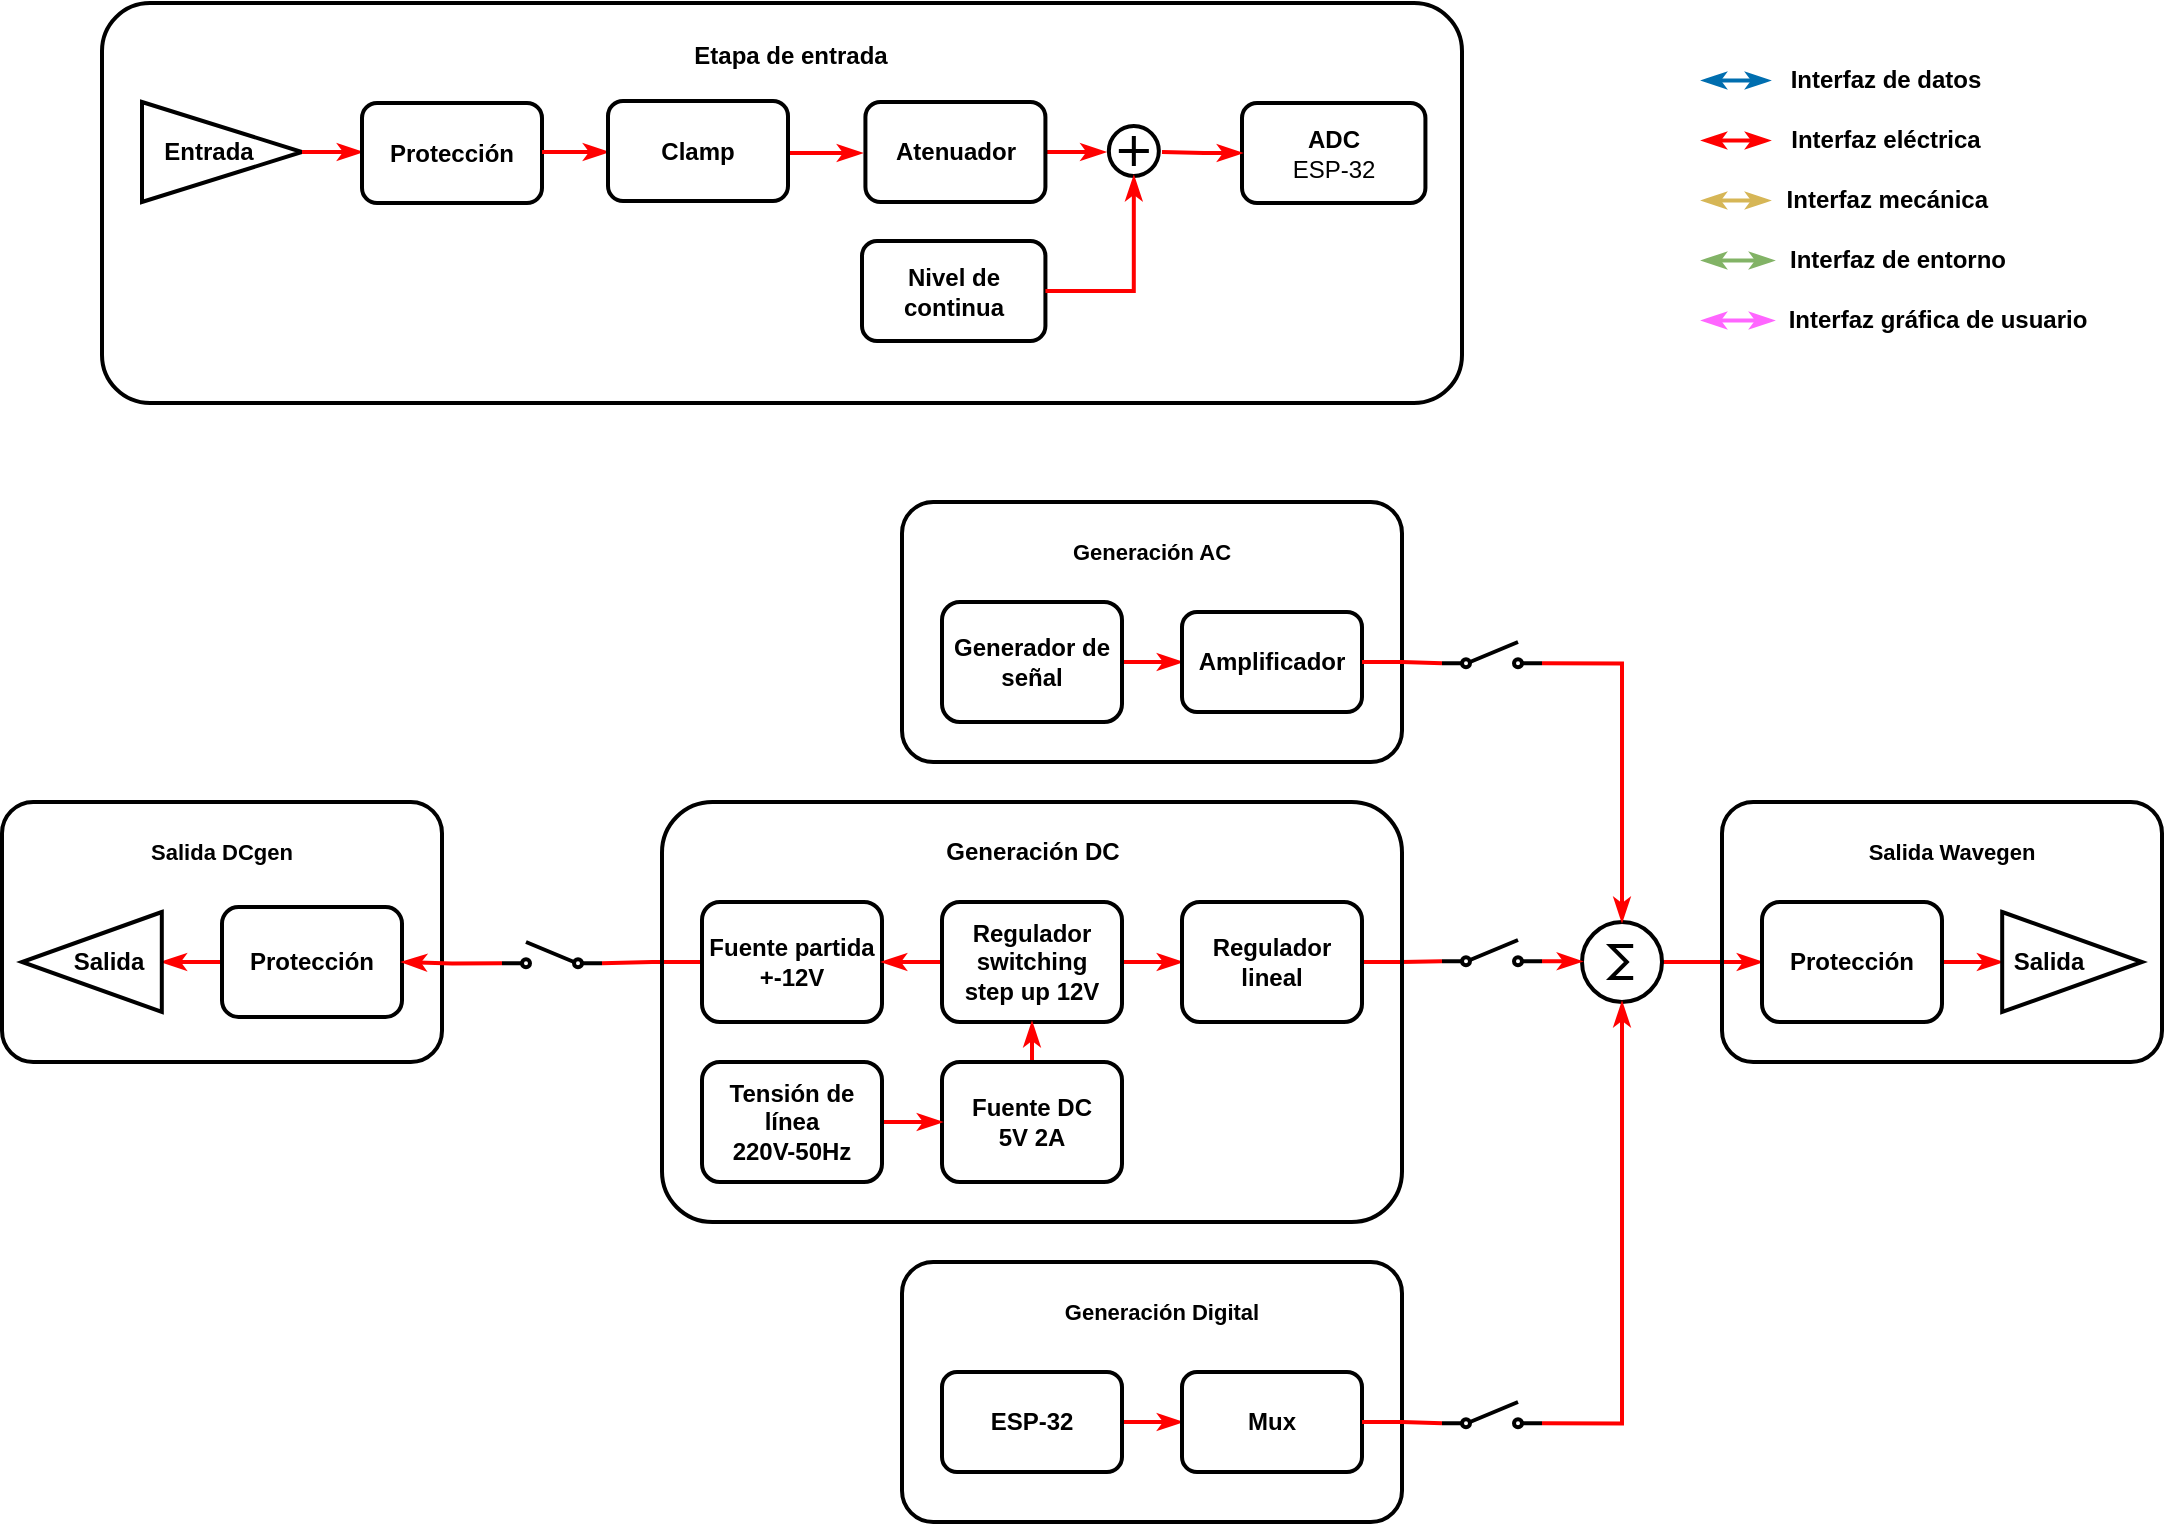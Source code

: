 <mxfile version="24.6.4" type="device">
  <diagram name="Page-1" id="zk0mCJkp-1b9WvKIStD7">
    <mxGraphModel dx="2062" dy="1731" grid="1" gridSize="10" guides="1" tooltips="1" connect="1" arrows="1" fold="1" page="1" pageScale="1" pageWidth="827" pageHeight="1169" math="0" shadow="0">
      <root>
        <mxCell id="0" />
        <mxCell id="1" parent="0" />
        <mxCell id="MO0MTmcoxJa9fAxqIM6j-44" value="" style="group" parent="1" vertex="1" connectable="0">
          <mxGeometry x="480" y="-175.75" width="200" height="150" as="geometry" />
        </mxCell>
        <mxCell id="MO0MTmcoxJa9fAxqIM6j-1" style="edgeStyle=orthogonalEdgeStyle;rounded=0;orthogonalLoop=1;jettySize=auto;html=1;exitX=0;exitY=0.5;exitDx=0;exitDy=0;startArrow=classicThin;startFill=1;endArrow=classicThin;endFill=1;strokeWidth=2;fillColor=#1ba1e2;strokeColor=#006EAF;" parent="MO0MTmcoxJa9fAxqIM6j-44" source="MO0MTmcoxJa9fAxqIM6j-2" edge="1">
          <mxGeometry relative="1" as="geometry">
            <mxPoint y="15" as="targetPoint" />
          </mxGeometry>
        </mxCell>
        <mxCell id="MO0MTmcoxJa9fAxqIM6j-2" value="&lt;b&gt;Interfaz de datos&lt;/b&gt;" style="text;html=1;strokeColor=none;fillColor=none;align=center;verticalAlign=middle;whiteSpace=wrap;rounded=0;" parent="MO0MTmcoxJa9fAxqIM6j-44" vertex="1">
          <mxGeometry x="34" width="116" height="30" as="geometry" />
        </mxCell>
        <mxCell id="MO0MTmcoxJa9fAxqIM6j-3" style="edgeStyle=orthogonalEdgeStyle;rounded=0;orthogonalLoop=1;jettySize=auto;html=1;exitX=0;exitY=0.5;exitDx=0;exitDy=0;startArrow=classicThin;startFill=1;endArrow=classicThin;endFill=1;strokeWidth=2;fillColor=#e51400;strokeColor=#ff0000;" parent="MO0MTmcoxJa9fAxqIM6j-44" source="MO0MTmcoxJa9fAxqIM6j-4" edge="1">
          <mxGeometry relative="1" as="geometry">
            <mxPoint y="45" as="targetPoint" />
          </mxGeometry>
        </mxCell>
        <mxCell id="MO0MTmcoxJa9fAxqIM6j-4" value="&lt;b&gt;Interfaz eléctrica&lt;/b&gt;" style="text;html=1;strokeColor=none;fillColor=none;align=center;verticalAlign=middle;whiteSpace=wrap;rounded=0;" parent="MO0MTmcoxJa9fAxqIM6j-44" vertex="1">
          <mxGeometry x="34" y="30" width="116" height="30" as="geometry" />
        </mxCell>
        <mxCell id="MO0MTmcoxJa9fAxqIM6j-5" style="edgeStyle=orthogonalEdgeStyle;rounded=0;orthogonalLoop=1;jettySize=auto;html=1;exitX=0;exitY=0.5;exitDx=0;exitDy=0;startArrow=classicThin;startFill=1;endArrow=classicThin;endFill=1;strokeWidth=2;fillColor=#fff2cc;strokeColor=#d6b656;gradientColor=#ffd966;" parent="MO0MTmcoxJa9fAxqIM6j-44" source="MO0MTmcoxJa9fAxqIM6j-6" edge="1">
          <mxGeometry relative="1" as="geometry">
            <mxPoint y="75" as="targetPoint" />
          </mxGeometry>
        </mxCell>
        <mxCell id="MO0MTmcoxJa9fAxqIM6j-6" value="&lt;b&gt;Interfaz mecánica&amp;nbsp;&amp;nbsp;&lt;/b&gt;" style="text;html=1;strokeColor=none;fillColor=none;align=center;verticalAlign=middle;whiteSpace=wrap;rounded=0;" parent="MO0MTmcoxJa9fAxqIM6j-44" vertex="1">
          <mxGeometry x="34" y="60" width="124" height="30" as="geometry" />
        </mxCell>
        <mxCell id="MO0MTmcoxJa9fAxqIM6j-7" style="edgeStyle=orthogonalEdgeStyle;rounded=0;orthogonalLoop=1;jettySize=auto;html=1;exitX=0;exitY=0.5;exitDx=0;exitDy=0;startArrow=classicThin;startFill=1;endArrow=classicThin;endFill=1;strokeWidth=2;fillColor=#d5e8d4;strokeColor=#82b366;" parent="MO0MTmcoxJa9fAxqIM6j-44" source="MO0MTmcoxJa9fAxqIM6j-8" edge="1">
          <mxGeometry relative="1" as="geometry">
            <mxPoint y="105" as="targetPoint" />
          </mxGeometry>
        </mxCell>
        <mxCell id="MO0MTmcoxJa9fAxqIM6j-8" value="&lt;b&gt;Interfaz de entorno&lt;/b&gt;" style="text;html=1;strokeColor=none;fillColor=none;align=center;verticalAlign=middle;whiteSpace=wrap;rounded=0;" parent="MO0MTmcoxJa9fAxqIM6j-44" vertex="1">
          <mxGeometry x="36" y="90" width="124" height="30" as="geometry" />
        </mxCell>
        <mxCell id="MO0MTmcoxJa9fAxqIM6j-9" style="edgeStyle=orthogonalEdgeStyle;rounded=0;orthogonalLoop=1;jettySize=auto;html=1;exitX=0;exitY=0.5;exitDx=0;exitDy=0;startArrow=classicThin;startFill=1;endArrow=classicThin;endFill=1;strokeWidth=2;fillColor=#e1d5e7;strokeColor=#FF66FF;" parent="MO0MTmcoxJa9fAxqIM6j-44" source="MO0MTmcoxJa9fAxqIM6j-10" edge="1">
          <mxGeometry relative="1" as="geometry">
            <mxPoint y="135" as="targetPoint" />
          </mxGeometry>
        </mxCell>
        <mxCell id="MO0MTmcoxJa9fAxqIM6j-10" value="&lt;b&gt;Interfaz gráfica de usuario&lt;/b&gt;" style="text;html=1;strokeColor=none;fillColor=none;align=center;verticalAlign=middle;whiteSpace=wrap;rounded=0;" parent="MO0MTmcoxJa9fAxqIM6j-44" vertex="1">
          <mxGeometry x="36" y="120" width="164" height="30" as="geometry" />
        </mxCell>
        <mxCell id="MO0MTmcoxJa9fAxqIM6j-113" style="edgeStyle=orthogonalEdgeStyle;rounded=0;orthogonalLoop=1;jettySize=auto;html=1;exitX=1;exitY=0.5;exitDx=0;exitDy=0;exitPerimeter=0;entryX=0;entryY=0.5;entryDx=0;entryDy=0;strokeColor=#ff0000;strokeWidth=2;align=center;verticalAlign=middle;fontFamily=Helvetica;fontSize=11;fontColor=default;labelBackgroundColor=default;endArrow=classicThin;endFill=1;" parent="1" source="MO0MTmcoxJa9fAxqIM6j-79" target="MO0MTmcoxJa9fAxqIM6j-101" edge="1">
          <mxGeometry relative="1" as="geometry" />
        </mxCell>
        <mxCell id="MO0MTmcoxJa9fAxqIM6j-79" value="" style="verticalLabelPosition=bottom;shadow=0;dashed=0;align=center;html=1;verticalAlign=top;shape=mxgraph.electrical.abstract.sum;strokeColor=default;strokeWidth=2;fontFamily=Helvetica;fontSize=11;fontColor=default;labelBackgroundColor=default;fillColor=default;" parent="1" vertex="1">
          <mxGeometry x="420" y="260" width="40" height="40" as="geometry" />
        </mxCell>
        <mxCell id="MO0MTmcoxJa9fAxqIM6j-84" value="" style="group" parent="1" vertex="1" connectable="0">
          <mxGeometry x="80" y="430" width="250" height="130" as="geometry" />
        </mxCell>
        <mxCell id="MO0MTmcoxJa9fAxqIM6j-68" value="" style="rounded=1;whiteSpace=wrap;html=1;strokeWidth=2;fillColor=none;fontStyle=1;arcSize=12;" parent="MO0MTmcoxJa9fAxqIM6j-84" vertex="1">
          <mxGeometry width="250" height="130" as="geometry" />
        </mxCell>
        <mxCell id="MO0MTmcoxJa9fAxqIM6j-78" style="edgeStyle=orthogonalEdgeStyle;rounded=0;orthogonalLoop=1;jettySize=auto;html=1;exitX=1;exitY=0.5;exitDx=0;exitDy=0;entryX=0;entryY=0.5;entryDx=0;entryDy=0;strokeColor=#ff0000;strokeWidth=2;align=center;verticalAlign=middle;fontFamily=Helvetica;fontSize=11;fontColor=default;labelBackgroundColor=default;endArrow=classicThin;endFill=1;" parent="MO0MTmcoxJa9fAxqIM6j-84" source="MO0MTmcoxJa9fAxqIM6j-70" target="MO0MTmcoxJa9fAxqIM6j-71" edge="1">
          <mxGeometry relative="1" as="geometry" />
        </mxCell>
        <mxCell id="MO0MTmcoxJa9fAxqIM6j-70" value="ESP-32" style="rounded=1;whiteSpace=wrap;html=1;strokeWidth=2;fillColor=none;fontStyle=1" parent="MO0MTmcoxJa9fAxqIM6j-84" vertex="1">
          <mxGeometry x="20" y="55" width="90" height="50" as="geometry" />
        </mxCell>
        <mxCell id="MO0MTmcoxJa9fAxqIM6j-71" value="Mux" style="rounded=1;whiteSpace=wrap;html=1;strokeWidth=2;fillColor=none;fontStyle=1" parent="MO0MTmcoxJa9fAxqIM6j-84" vertex="1">
          <mxGeometry x="140" y="55" width="90" height="50" as="geometry" />
        </mxCell>
        <mxCell id="MO0MTmcoxJa9fAxqIM6j-72" value="Generación Digital" style="text;html=1;align=center;verticalAlign=middle;whiteSpace=wrap;rounded=0;fontFamily=Helvetica;fontSize=11;fontColor=default;labelBackgroundColor=default;fontStyle=1" parent="MO0MTmcoxJa9fAxqIM6j-84" vertex="1">
          <mxGeometry x="80" y="10" width="100" height="30" as="geometry" />
        </mxCell>
        <mxCell id="MO0MTmcoxJa9fAxqIM6j-97" value="" style="group" parent="1" vertex="1" connectable="0">
          <mxGeometry x="80" y="50" width="250" height="130" as="geometry" />
        </mxCell>
        <mxCell id="MO0MTmcoxJa9fAxqIM6j-23" value="" style="rounded=1;whiteSpace=wrap;html=1;strokeWidth=2;fillColor=none;fontStyle=1;arcSize=12;" parent="MO0MTmcoxJa9fAxqIM6j-97" vertex="1">
          <mxGeometry width="250" height="130" as="geometry" />
        </mxCell>
        <mxCell id="MO0MTmcoxJa9fAxqIM6j-36" style="edgeStyle=orthogonalEdgeStyle;rounded=0;orthogonalLoop=1;jettySize=auto;html=1;exitX=1;exitY=0.5;exitDx=0;exitDy=0;fillColor=#f8cecc;strokeColor=#ff0000;strokeWidth=2;endArrow=classicThin;endFill=1;" parent="MO0MTmcoxJa9fAxqIM6j-97" source="MO0MTmcoxJa9fAxqIM6j-38" edge="1">
          <mxGeometry relative="1" as="geometry">
            <mxPoint x="140" y="80" as="targetPoint" />
          </mxGeometry>
        </mxCell>
        <mxCell id="MO0MTmcoxJa9fAxqIM6j-38" value="Generador de señal" style="rounded=1;whiteSpace=wrap;html=1;strokeWidth=2;fillColor=none;fontStyle=1" parent="MO0MTmcoxJa9fAxqIM6j-97" vertex="1">
          <mxGeometry x="20" y="50" width="90" height="60" as="geometry" />
        </mxCell>
        <mxCell id="MO0MTmcoxJa9fAxqIM6j-43" value="Generación AC" style="text;html=1;align=center;verticalAlign=middle;whiteSpace=wrap;rounded=0;fontFamily=Helvetica;fontSize=11;fontColor=default;labelBackgroundColor=default;fontStyle=1" parent="MO0MTmcoxJa9fAxqIM6j-97" vertex="1">
          <mxGeometry x="75" y="10" width="100" height="30" as="geometry" />
        </mxCell>
        <mxCell id="MO0MTmcoxJa9fAxqIM6j-73" value="Amplificador" style="rounded=1;whiteSpace=wrap;html=1;strokeWidth=2;fillColor=none;fontStyle=1" parent="MO0MTmcoxJa9fAxqIM6j-97" vertex="1">
          <mxGeometry x="140" y="55" width="90" height="50" as="geometry" />
        </mxCell>
        <mxCell id="MO0MTmcoxJa9fAxqIM6j-104" value="" style="html=1;shape=mxgraph.electrical.electro-mechanical.singleSwitch;aspect=fixed;elSwitchState=off;shadow=0;dashed=0;strokeColor=default;strokeWidth=2;align=center;verticalAlign=top;fontFamily=Helvetica;fontSize=11;fontColor=default;labelBackgroundColor=default;fillColor=default;" parent="1" vertex="1">
          <mxGeometry x="350" y="269" width="50" height="13.33" as="geometry" />
        </mxCell>
        <mxCell id="MO0MTmcoxJa9fAxqIM6j-105" style="edgeStyle=orthogonalEdgeStyle;rounded=0;orthogonalLoop=1;jettySize=auto;html=1;exitX=1;exitY=0.5;exitDx=0;exitDy=0;entryX=0;entryY=0.8;entryDx=0;entryDy=0;strokeColor=#ff0000;strokeWidth=2;align=center;verticalAlign=middle;fontFamily=Helvetica;fontSize=11;fontColor=default;labelBackgroundColor=default;endArrow=none;endFill=0;" parent="1" source="MO0MTmcoxJa9fAxqIM6j-16" target="MO0MTmcoxJa9fAxqIM6j-104" edge="1">
          <mxGeometry relative="1" as="geometry" />
        </mxCell>
        <mxCell id="MO0MTmcoxJa9fAxqIM6j-106" style="edgeStyle=orthogonalEdgeStyle;rounded=0;orthogonalLoop=1;jettySize=auto;html=1;exitX=1;exitY=0.8;exitDx=0;exitDy=0;entryX=0;entryY=0.5;entryDx=0;entryDy=0;entryPerimeter=0;strokeColor=#ff0000;strokeWidth=2;align=center;verticalAlign=middle;fontFamily=Helvetica;fontSize=11;fontColor=default;labelBackgroundColor=default;endArrow=classicThin;endFill=1;" parent="1" source="MO0MTmcoxJa9fAxqIM6j-104" target="MO0MTmcoxJa9fAxqIM6j-79" edge="1">
          <mxGeometry relative="1" as="geometry" />
        </mxCell>
        <mxCell id="MO0MTmcoxJa9fAxqIM6j-107" value="" style="html=1;shape=mxgraph.electrical.electro-mechanical.singleSwitch;aspect=fixed;elSwitchState=off;shadow=0;dashed=0;strokeColor=default;strokeWidth=2;align=center;verticalAlign=top;fontFamily=Helvetica;fontSize=11;fontColor=default;labelBackgroundColor=default;fillColor=default;" parent="1" vertex="1">
          <mxGeometry x="350" y="500" width="50" height="13.33" as="geometry" />
        </mxCell>
        <mxCell id="MO0MTmcoxJa9fAxqIM6j-108" style="edgeStyle=orthogonalEdgeStyle;rounded=0;orthogonalLoop=1;jettySize=auto;html=1;exitX=1;exitY=0.8;exitDx=0;exitDy=0;entryX=0.5;entryY=1;entryDx=0;entryDy=0;entryPerimeter=0;strokeColor=#ff0000;strokeWidth=2;align=center;verticalAlign=middle;fontFamily=Helvetica;fontSize=11;fontColor=default;labelBackgroundColor=default;endArrow=classicThin;endFill=1;" parent="1" source="MO0MTmcoxJa9fAxqIM6j-107" target="MO0MTmcoxJa9fAxqIM6j-79" edge="1">
          <mxGeometry relative="1" as="geometry" />
        </mxCell>
        <mxCell id="MO0MTmcoxJa9fAxqIM6j-109" style="edgeStyle=orthogonalEdgeStyle;rounded=0;orthogonalLoop=1;jettySize=auto;html=1;exitX=1;exitY=0.5;exitDx=0;exitDy=0;entryX=0;entryY=0.8;entryDx=0;entryDy=0;strokeColor=#ff0000;strokeWidth=2;align=center;verticalAlign=middle;fontFamily=Helvetica;fontSize=11;fontColor=default;labelBackgroundColor=default;endArrow=none;endFill=0;" parent="1" source="MO0MTmcoxJa9fAxqIM6j-71" target="MO0MTmcoxJa9fAxqIM6j-107" edge="1">
          <mxGeometry relative="1" as="geometry" />
        </mxCell>
        <mxCell id="MO0MTmcoxJa9fAxqIM6j-110" value="" style="html=1;shape=mxgraph.electrical.electro-mechanical.singleSwitch;aspect=fixed;elSwitchState=off;shadow=0;dashed=0;strokeColor=default;strokeWidth=2;align=center;verticalAlign=top;fontFamily=Helvetica;fontSize=11;fontColor=default;labelBackgroundColor=default;fillColor=default;" parent="1" vertex="1">
          <mxGeometry x="350" y="120" width="50" height="13.33" as="geometry" />
        </mxCell>
        <mxCell id="MO0MTmcoxJa9fAxqIM6j-111" style="edgeStyle=orthogonalEdgeStyle;rounded=0;orthogonalLoop=1;jettySize=auto;html=1;exitX=1;exitY=0.5;exitDx=0;exitDy=0;entryX=0;entryY=0.8;entryDx=0;entryDy=0;strokeColor=#ff0000;strokeWidth=2;align=center;verticalAlign=middle;fontFamily=Helvetica;fontSize=11;fontColor=default;labelBackgroundColor=default;endArrow=none;endFill=0;" parent="1" source="MO0MTmcoxJa9fAxqIM6j-73" target="MO0MTmcoxJa9fAxqIM6j-110" edge="1">
          <mxGeometry relative="1" as="geometry" />
        </mxCell>
        <mxCell id="MO0MTmcoxJa9fAxqIM6j-112" style="edgeStyle=orthogonalEdgeStyle;rounded=0;orthogonalLoop=1;jettySize=auto;html=1;exitX=1;exitY=0.8;exitDx=0;exitDy=0;entryX=0.5;entryY=0;entryDx=0;entryDy=0;entryPerimeter=0;strokeColor=#ff0000;strokeWidth=2;align=center;verticalAlign=middle;fontFamily=Helvetica;fontSize=11;fontColor=default;labelBackgroundColor=default;endArrow=classicThin;endFill=1;" parent="1" source="MO0MTmcoxJa9fAxqIM6j-110" target="MO0MTmcoxJa9fAxqIM6j-79" edge="1">
          <mxGeometry relative="1" as="geometry" />
        </mxCell>
        <mxCell id="MO0MTmcoxJa9fAxqIM6j-148" value="" style="group" parent="1" vertex="1" connectable="0">
          <mxGeometry x="490" y="200" width="230" height="130" as="geometry" />
        </mxCell>
        <mxCell id="MO0MTmcoxJa9fAxqIM6j-99" value="" style="rounded=1;whiteSpace=wrap;html=1;strokeWidth=2;fillColor=none;fontStyle=1;arcSize=12;container=0;" parent="MO0MTmcoxJa9fAxqIM6j-148" vertex="1">
          <mxGeometry width="220" height="130" as="geometry" />
        </mxCell>
        <mxCell id="MO0MTmcoxJa9fAxqIM6j-147" style="edgeStyle=orthogonalEdgeStyle;rounded=0;orthogonalLoop=1;jettySize=auto;html=1;exitX=1;exitY=0.5;exitDx=0;exitDy=0;entryX=0;entryY=0.5;entryDx=0;entryDy=0;strokeColor=#ff0000;strokeWidth=2;align=center;verticalAlign=middle;fontFamily=Helvetica;fontSize=11;fontColor=default;labelBackgroundColor=default;endArrow=classicThin;endFill=1;" parent="MO0MTmcoxJa9fAxqIM6j-148" source="MO0MTmcoxJa9fAxqIM6j-101" target="MO0MTmcoxJa9fAxqIM6j-143" edge="1">
          <mxGeometry relative="1" as="geometry" />
        </mxCell>
        <mxCell id="MO0MTmcoxJa9fAxqIM6j-101" value="Protección" style="rounded=1;whiteSpace=wrap;html=1;strokeWidth=2;fillColor=none;fontStyle=1" parent="MO0MTmcoxJa9fAxqIM6j-148" vertex="1">
          <mxGeometry x="20" y="50" width="90" height="60" as="geometry" />
        </mxCell>
        <mxCell id="MO0MTmcoxJa9fAxqIM6j-102" value="Salida Wavegen" style="text;html=1;align=center;verticalAlign=middle;whiteSpace=wrap;rounded=0;fontFamily=Helvetica;fontSize=11;fontColor=default;labelBackgroundColor=default;fontStyle=1" parent="MO0MTmcoxJa9fAxqIM6j-148" vertex="1">
          <mxGeometry x="65" y="10" width="100" height="30" as="geometry" />
        </mxCell>
        <mxCell id="MO0MTmcoxJa9fAxqIM6j-145" value="" style="group" parent="MO0MTmcoxJa9fAxqIM6j-148" vertex="1" connectable="0">
          <mxGeometry x="120" y="55" width="90" height="50" as="geometry" />
        </mxCell>
        <mxCell id="MO0MTmcoxJa9fAxqIM6j-144" value="&lt;font style=&quot;font-size: 12px;&quot;&gt;Salida&lt;/font&gt;" style="text;html=1;align=center;verticalAlign=middle;whiteSpace=wrap;rounded=0;fontFamily=Helvetica;fontSize=11;fontColor=default;labelBackgroundColor=default;fontStyle=1" parent="MO0MTmcoxJa9fAxqIM6j-145" vertex="1">
          <mxGeometry y="10" width="87.379" height="30" as="geometry" />
        </mxCell>
        <mxCell id="MO0MTmcoxJa9fAxqIM6j-143" value="" style="triangle;whiteSpace=wrap;html=1;shadow=0;dashed=0;strokeColor=default;strokeWidth=2;align=center;verticalAlign=top;fontFamily=Helvetica;fontSize=11;fontColor=default;labelBackgroundColor=default;fillColor=none;" parent="MO0MTmcoxJa9fAxqIM6j-145" vertex="1">
          <mxGeometry x="20.097" width="69.903" height="50" as="geometry" />
        </mxCell>
        <mxCell id="MO0MTmcoxJa9fAxqIM6j-154" value="" style="group" parent="1" vertex="1" connectable="0">
          <mxGeometry x="-370" y="200" width="220" height="130" as="geometry" />
        </mxCell>
        <mxCell id="MO0MTmcoxJa9fAxqIM6j-116" value="" style="rounded=1;whiteSpace=wrap;html=1;strokeWidth=2;fillColor=none;fontStyle=1;arcSize=12;" parent="MO0MTmcoxJa9fAxqIM6j-154" vertex="1">
          <mxGeometry width="220" height="130" as="geometry" />
        </mxCell>
        <mxCell id="MO0MTmcoxJa9fAxqIM6j-153" style="edgeStyle=orthogonalEdgeStyle;rounded=0;orthogonalLoop=1;jettySize=auto;html=1;exitX=0;exitY=0.5;exitDx=0;exitDy=0;entryX=1;entryY=0.5;entryDx=0;entryDy=0;strokeColor=#ff0000;strokeWidth=2;align=center;verticalAlign=middle;fontFamily=Helvetica;fontSize=11;fontColor=default;labelBackgroundColor=default;endArrow=classicThin;endFill=1;" parent="MO0MTmcoxJa9fAxqIM6j-154" source="MO0MTmcoxJa9fAxqIM6j-117" target="MO0MTmcoxJa9fAxqIM6j-151" edge="1">
          <mxGeometry relative="1" as="geometry" />
        </mxCell>
        <mxCell id="MO0MTmcoxJa9fAxqIM6j-117" value="Protección" style="rounded=1;whiteSpace=wrap;html=1;strokeWidth=2;fillColor=none;fontStyle=1" parent="MO0MTmcoxJa9fAxqIM6j-154" vertex="1">
          <mxGeometry x="110" y="52.5" width="90" height="55" as="geometry" />
        </mxCell>
        <mxCell id="MO0MTmcoxJa9fAxqIM6j-118" value="Salida DCgen" style="text;html=1;align=center;verticalAlign=middle;whiteSpace=wrap;rounded=0;fontFamily=Helvetica;fontSize=11;fontColor=default;labelBackgroundColor=default;fontStyle=1" parent="MO0MTmcoxJa9fAxqIM6j-154" vertex="1">
          <mxGeometry x="60" y="10" width="100" height="30" as="geometry" />
        </mxCell>
        <mxCell id="MO0MTmcoxJa9fAxqIM6j-152" value="" style="group" parent="MO0MTmcoxJa9fAxqIM6j-154" vertex="1" connectable="0">
          <mxGeometry x="9.997" y="55" width="87.382" height="50" as="geometry" />
        </mxCell>
        <mxCell id="MO0MTmcoxJa9fAxqIM6j-150" value="&lt;font style=&quot;font-size: 12px;&quot;&gt;Salida&lt;/font&gt;" style="text;html=1;align=center;verticalAlign=middle;whiteSpace=wrap;rounded=0;fontFamily=Helvetica;fontSize=11;fontColor=default;labelBackgroundColor=default;fontStyle=1" parent="MO0MTmcoxJa9fAxqIM6j-152" vertex="1">
          <mxGeometry x="0.003" y="10" width="87.379" height="30" as="geometry" />
        </mxCell>
        <mxCell id="MO0MTmcoxJa9fAxqIM6j-151" value="" style="triangle;whiteSpace=wrap;html=1;shadow=0;dashed=0;strokeColor=default;strokeWidth=2;align=center;verticalAlign=top;fontFamily=Helvetica;fontSize=11;fontColor=default;labelBackgroundColor=default;fillColor=none;flipH=1;" parent="MO0MTmcoxJa9fAxqIM6j-152" vertex="1">
          <mxGeometry width="69.903" height="50" as="geometry" />
        </mxCell>
        <mxCell id="MO0MTmcoxJa9fAxqIM6j-158" style="edgeStyle=orthogonalEdgeStyle;rounded=0;orthogonalLoop=1;jettySize=auto;html=1;exitX=0;exitY=0.8;exitDx=0;exitDy=0;entryX=1;entryY=0.5;entryDx=0;entryDy=0;strokeColor=#ff0000;strokeWidth=2;align=center;verticalAlign=middle;fontFamily=Helvetica;fontSize=11;fontColor=default;labelBackgroundColor=default;endArrow=classicThin;endFill=1;" parent="1" source="MO0MTmcoxJa9fAxqIM6j-155" target="MO0MTmcoxJa9fAxqIM6j-117" edge="1">
          <mxGeometry relative="1" as="geometry" />
        </mxCell>
        <mxCell id="MO0MTmcoxJa9fAxqIM6j-155" value="" style="html=1;shape=mxgraph.electrical.electro-mechanical.singleSwitch;aspect=fixed;elSwitchState=off;shadow=0;dashed=0;strokeColor=default;strokeWidth=2;align=center;verticalAlign=top;fontFamily=Helvetica;fontSize=11;fontColor=default;labelBackgroundColor=default;fillColor=default;flipH=1;" parent="1" vertex="1">
          <mxGeometry x="-120" y="270" width="50" height="13.33" as="geometry" />
        </mxCell>
        <mxCell id="MO0MTmcoxJa9fAxqIM6j-157" style="edgeStyle=orthogonalEdgeStyle;rounded=0;orthogonalLoop=1;jettySize=auto;html=1;exitX=0;exitY=0.5;exitDx=0;exitDy=0;entryX=1;entryY=0.8;entryDx=0;entryDy=0;strokeColor=#ff0000;strokeWidth=2;align=center;verticalAlign=middle;fontFamily=Helvetica;fontSize=11;fontColor=default;labelBackgroundColor=default;endArrow=none;endFill=0;" parent="1" source="MO0MTmcoxJa9fAxqIM6j-11" target="MO0MTmcoxJa9fAxqIM6j-155" edge="1">
          <mxGeometry relative="1" as="geometry" />
        </mxCell>
        <mxCell id="vcFAt-UVT7htsPsE0Bor-9" value="" style="group" parent="1" vertex="1" connectable="0">
          <mxGeometry x="-320" y="-199.5" width="680" height="200" as="geometry" />
        </mxCell>
        <mxCell id="vcFAt-UVT7htsPsE0Bor-5" value="" style="group" parent="vcFAt-UVT7htsPsE0Bor-9" vertex="1" connectable="0">
          <mxGeometry x="10" y="49.5" width="90" height="50" as="geometry" />
        </mxCell>
        <mxCell id="vcFAt-UVT7htsPsE0Bor-6" value="&lt;font style=&quot;font-size: 12px;&quot;&gt;Entrada&lt;/font&gt;" style="text;html=1;align=center;verticalAlign=middle;whiteSpace=wrap;rounded=0;fontFamily=Helvetica;fontSize=11;fontColor=default;labelBackgroundColor=default;fontStyle=1" parent="vcFAt-UVT7htsPsE0Bor-5" vertex="1">
          <mxGeometry y="10" width="87.379" height="30" as="geometry" />
        </mxCell>
        <mxCell id="vcFAt-UVT7htsPsE0Bor-7" value="" style="triangle;whiteSpace=wrap;html=1;shadow=0;dashed=0;strokeColor=default;strokeWidth=2;align=center;verticalAlign=top;fontFamily=Helvetica;fontSize=11;fontColor=default;labelBackgroundColor=default;fillColor=none;" parent="vcFAt-UVT7htsPsE0Bor-5" vertex="1">
          <mxGeometry x="10" width="80" height="50" as="geometry" />
        </mxCell>
        <mxCell id="vcFAt-UVT7htsPsE0Bor-8" style="edgeStyle=orthogonalEdgeStyle;rounded=0;orthogonalLoop=1;jettySize=auto;html=1;exitX=1;exitY=0.5;exitDx=0;exitDy=0;entryX=0;entryY=0.5;entryDx=0;entryDy=0;strokeColor=#ff0000;endArrow=classicThin;endFill=1;strokeWidth=2;" parent="vcFAt-UVT7htsPsE0Bor-9" source="vcFAt-UVT7htsPsE0Bor-7" target="MO0MTmcoxJa9fAxqIM6j-122" edge="1">
          <mxGeometry relative="1" as="geometry" />
        </mxCell>
        <mxCell id="MO0MTmcoxJa9fAxqIM6j-48" value="" style="rounded=1;whiteSpace=wrap;html=1;strokeWidth=2;fillColor=none;fontStyle=1;arcSize=12;" parent="vcFAt-UVT7htsPsE0Bor-9" vertex="1">
          <mxGeometry width="680" height="200" as="geometry" />
        </mxCell>
        <mxCell id="MO0MTmcoxJa9fAxqIM6j-51" value="Etapa de entrada" style="text;html=1;align=center;verticalAlign=middle;whiteSpace=wrap;rounded=0;fontStyle=1" parent="vcFAt-UVT7htsPsE0Bor-9" vertex="1">
          <mxGeometry x="263.289" width="163.421" height="52.5" as="geometry" />
        </mxCell>
        <mxCell id="MO0MTmcoxJa9fAxqIM6j-12" value="ADC&lt;div&gt;&lt;span style=&quot;font-weight: normal;&quot;&gt;ESP-32&lt;/span&gt;&lt;/div&gt;" style="rounded=1;whiteSpace=wrap;html=1;strokeWidth=2;fillColor=none;fontStyle=1" parent="vcFAt-UVT7htsPsE0Bor-9" vertex="1">
          <mxGeometry x="570" y="50" width="91.71" height="50" as="geometry" />
        </mxCell>
        <mxCell id="MO0MTmcoxJa9fAxqIM6j-122" value="Protección" style="rounded=1;whiteSpace=wrap;html=1;strokeWidth=2;fillColor=none;fontStyle=1" parent="vcFAt-UVT7htsPsE0Bor-9" vertex="1">
          <mxGeometry x="130" y="50" width="90" height="50" as="geometry" />
        </mxCell>
        <mxCell id="Rxc9c6r2OKiuK_paZ7QG-3" style="edgeStyle=orthogonalEdgeStyle;rounded=0;orthogonalLoop=1;jettySize=auto;html=1;exitX=1;exitY=0.5;exitDx=0;exitDy=0;entryX=0;entryY=0.5;entryDx=0;entryDy=0;endArrow=classicThin;endFill=1;strokeColor=#ff0000;strokeWidth=2;" parent="vcFAt-UVT7htsPsE0Bor-9" target="MO0MTmcoxJa9fAxqIM6j-12" edge="1">
          <mxGeometry relative="1" as="geometry">
            <mxPoint x="530" y="74.5" as="sourcePoint" />
          </mxGeometry>
        </mxCell>
        <mxCell id="Bn5OjJaaq3ThPJvkpugv-4" value="Nivel de continua" style="rounded=1;whiteSpace=wrap;html=1;strokeWidth=2;fillColor=none;fontStyle=1" parent="vcFAt-UVT7htsPsE0Bor-9" vertex="1">
          <mxGeometry x="380" y="119" width="91.71" height="50" as="geometry" />
        </mxCell>
        <mxCell id="Bn5OjJaaq3ThPJvkpugv-5" value="" style="verticalLabelPosition=bottom;shadow=0;dashed=0;align=center;html=1;verticalAlign=top;shape=mxgraph.electrical.abstract.summation_point;fontFamily=Helvetica;fontSize=11;fontColor=default;labelBackgroundColor=default;strokeWidth=2;" parent="vcFAt-UVT7htsPsE0Bor-9" vertex="1">
          <mxGeometry x="503.42" y="61.5" width="25" height="25" as="geometry" />
        </mxCell>
        <mxCell id="Bn5OjJaaq3ThPJvkpugv-6" style="edgeStyle=orthogonalEdgeStyle;rounded=0;orthogonalLoop=1;jettySize=auto;html=1;exitX=1;exitY=0.5;exitDx=0;exitDy=0;entryX=0.5;entryY=1;entryDx=0;entryDy=0;entryPerimeter=0;strokeColor=#ff0000;strokeWidth=2;align=center;verticalAlign=middle;fontFamily=Helvetica;fontSize=11;fontColor=default;labelBackgroundColor=default;endArrow=classicThin;endFill=1;" parent="vcFAt-UVT7htsPsE0Bor-9" source="Bn5OjJaaq3ThPJvkpugv-4" target="Bn5OjJaaq3ThPJvkpugv-5" edge="1">
          <mxGeometry relative="1" as="geometry" />
        </mxCell>
        <mxCell id="Bn5OjJaaq3ThPJvkpugv-7" style="edgeStyle=orthogonalEdgeStyle;rounded=0;orthogonalLoop=1;jettySize=auto;html=1;exitX=1;exitY=0.5;exitDx=0;exitDy=0;strokeColor=#ff0000;strokeWidth=2;align=center;verticalAlign=middle;fontFamily=Helvetica;fontSize=11;fontColor=default;labelBackgroundColor=default;endArrow=classicThin;endFill=1;" parent="vcFAt-UVT7htsPsE0Bor-9" source="Bn5OjJaaq3ThPJvkpugv-8" edge="1">
          <mxGeometry relative="1" as="geometry">
            <mxPoint x="501.71" y="75" as="targetPoint" />
          </mxGeometry>
        </mxCell>
        <mxCell id="Bn5OjJaaq3ThPJvkpugv-8" value="Atenuador" style="rounded=1;whiteSpace=wrap;html=1;strokeWidth=2;fillColor=none;fontStyle=1" parent="vcFAt-UVT7htsPsE0Bor-9" vertex="1">
          <mxGeometry x="381.71" y="49.5" width="90" height="50" as="geometry" />
        </mxCell>
        <mxCell id="Bn5OjJaaq3ThPJvkpugv-9" style="edgeStyle=orthogonalEdgeStyle;rounded=0;orthogonalLoop=1;jettySize=auto;html=1;exitX=1;exitY=0.5;exitDx=0;exitDy=0;entryX=0;entryY=0.5;entryDx=0;entryDy=0;strokeColor=#ff0000;strokeWidth=2;align=center;verticalAlign=middle;fontFamily=Helvetica;fontSize=11;fontColor=default;labelBackgroundColor=default;endArrow=classicThin;endFill=1;" parent="vcFAt-UVT7htsPsE0Bor-9" source="Bn5OjJaaq3ThPJvkpugv-2" edge="1">
          <mxGeometry relative="1" as="geometry">
            <mxPoint x="340" y="75" as="sourcePoint" />
            <mxPoint x="380" y="75" as="targetPoint" />
            <Array as="points">
              <mxPoint x="343" y="75" />
            </Array>
          </mxGeometry>
        </mxCell>
        <mxCell id="Bn5OjJaaq3ThPJvkpugv-1" style="edgeStyle=orthogonalEdgeStyle;rounded=0;orthogonalLoop=1;jettySize=auto;html=1;exitX=1;exitY=0.5;exitDx=0;exitDy=0;exitPerimeter=0;entryX=0;entryY=0.5;entryDx=0;entryDy=0;strokeColor=#FF0000;endArrow=classicThin;endFill=1;strokeWidth=2;" parent="vcFAt-UVT7htsPsE0Bor-9" target="Bn5OjJaaq3ThPJvkpugv-2" edge="1">
          <mxGeometry relative="1" as="geometry">
            <mxPoint x="220" y="74.5" as="sourcePoint" />
          </mxGeometry>
        </mxCell>
        <mxCell id="Bn5OjJaaq3ThPJvkpugv-2" value="Clamp" style="rounded=1;whiteSpace=wrap;html=1;strokeWidth=2;fillColor=none;fontStyle=1" parent="vcFAt-UVT7htsPsE0Bor-9" vertex="1">
          <mxGeometry x="253" y="49" width="90" height="50" as="geometry" />
        </mxCell>
        <mxCell id="MO0MTmcoxJa9fAxqIM6j-13" value="" style="rounded=1;whiteSpace=wrap;html=1;strokeWidth=2;fillColor=none;fontStyle=1;arcSize=12;" parent="1" vertex="1">
          <mxGeometry x="-40" y="200" width="370" height="210" as="geometry" />
        </mxCell>
        <mxCell id="MO0MTmcoxJa9fAxqIM6j-17" style="edgeStyle=orthogonalEdgeStyle;rounded=0;orthogonalLoop=1;jettySize=auto;html=1;exitX=1;exitY=0.5;exitDx=0;exitDy=0;entryX=0;entryY=0.5;entryDx=0;entryDy=0;fillColor=#f8cecc;strokeColor=#ff0000;strokeWidth=2;endArrow=classicThin;endFill=1;" parent="1" source="MO0MTmcoxJa9fAxqIM6j-15" target="MO0MTmcoxJa9fAxqIM6j-16" edge="1">
          <mxGeometry relative="1" as="geometry">
            <mxPoint x="190" y="280" as="sourcePoint" />
          </mxGeometry>
        </mxCell>
        <mxCell id="MO0MTmcoxJa9fAxqIM6j-16" value="Regulador lineal" style="rounded=1;whiteSpace=wrap;html=1;strokeWidth=2;fillColor=none;fontStyle=1" parent="1" vertex="1">
          <mxGeometry x="220" y="250" width="90" height="60" as="geometry" />
        </mxCell>
        <mxCell id="MO0MTmcoxJa9fAxqIM6j-11" value="Fuente partida +-12V" style="rounded=1;whiteSpace=wrap;html=1;strokeWidth=2;fillColor=none;fontStyle=1" parent="1" vertex="1">
          <mxGeometry x="-20" y="250" width="90" height="60" as="geometry" />
        </mxCell>
        <mxCell id="MO0MTmcoxJa9fAxqIM6j-14" value="Generación DC" style="text;html=1;align=center;verticalAlign=middle;whiteSpace=wrap;rounded=0;fontStyle=1" parent="1" vertex="1">
          <mxGeometry x="87.5" y="210" width="115" height="30" as="geometry" />
        </mxCell>
        <mxCell id="MO0MTmcoxJa9fAxqIM6j-80" style="edgeStyle=orthogonalEdgeStyle;rounded=0;orthogonalLoop=1;jettySize=auto;html=1;exitX=0;exitY=0.5;exitDx=0;exitDy=0;strokeColor=#ff0000;strokeWidth=2;align=center;verticalAlign=middle;fontFamily=Helvetica;fontSize=11;fontColor=default;labelBackgroundColor=default;endArrow=classicThin;endFill=1;" parent="1" source="MO0MTmcoxJa9fAxqIM6j-15" target="MO0MTmcoxJa9fAxqIM6j-11" edge="1">
          <mxGeometry relative="1" as="geometry" />
        </mxCell>
        <mxCell id="MO0MTmcoxJa9fAxqIM6j-15" value="Regulador switching&lt;div&gt;step up 12V&lt;/div&gt;" style="rounded=1;whiteSpace=wrap;html=1;strokeWidth=2;fillColor=none;fontStyle=1" parent="1" vertex="1">
          <mxGeometry x="100" y="250" width="90" height="60" as="geometry" />
        </mxCell>
        <mxCell id="vcFAt-UVT7htsPsE0Bor-12" style="edgeStyle=orthogonalEdgeStyle;rounded=0;orthogonalLoop=1;jettySize=auto;html=1;exitX=0.5;exitY=0;exitDx=0;exitDy=0;entryX=0.5;entryY=1;entryDx=0;entryDy=0;strokeWidth=2;strokeColor=#ff0000;endArrow=classicThin;endFill=1;" parent="1" source="vcFAt-UVT7htsPsE0Bor-11" target="MO0MTmcoxJa9fAxqIM6j-15" edge="1">
          <mxGeometry relative="1" as="geometry" />
        </mxCell>
        <mxCell id="vcFAt-UVT7htsPsE0Bor-11" value="Fuente DC&lt;div&gt;5V 2A&lt;/div&gt;" style="rounded=1;whiteSpace=wrap;html=1;strokeWidth=2;fillColor=none;fontStyle=1" parent="1" vertex="1">
          <mxGeometry x="100" y="330" width="90" height="60" as="geometry" />
        </mxCell>
        <mxCell id="vcFAt-UVT7htsPsE0Bor-14" style="edgeStyle=orthogonalEdgeStyle;rounded=0;orthogonalLoop=1;jettySize=auto;html=1;exitX=1;exitY=0.5;exitDx=0;exitDy=0;entryX=0;entryY=0.5;entryDx=0;entryDy=0;endArrow=classicThin;endFill=1;strokeColor=#FF0000;strokeWidth=2;" parent="1" source="vcFAt-UVT7htsPsE0Bor-13" target="vcFAt-UVT7htsPsE0Bor-11" edge="1">
          <mxGeometry relative="1" as="geometry" />
        </mxCell>
        <mxCell id="vcFAt-UVT7htsPsE0Bor-13" value="Tensión de línea&lt;div&gt;220V-50Hz&lt;/div&gt;" style="rounded=1;whiteSpace=wrap;html=1;strokeWidth=2;fillColor=none;fontStyle=1" parent="1" vertex="1">
          <mxGeometry x="-20" y="330" width="90" height="60" as="geometry" />
        </mxCell>
      </root>
    </mxGraphModel>
  </diagram>
</mxfile>
